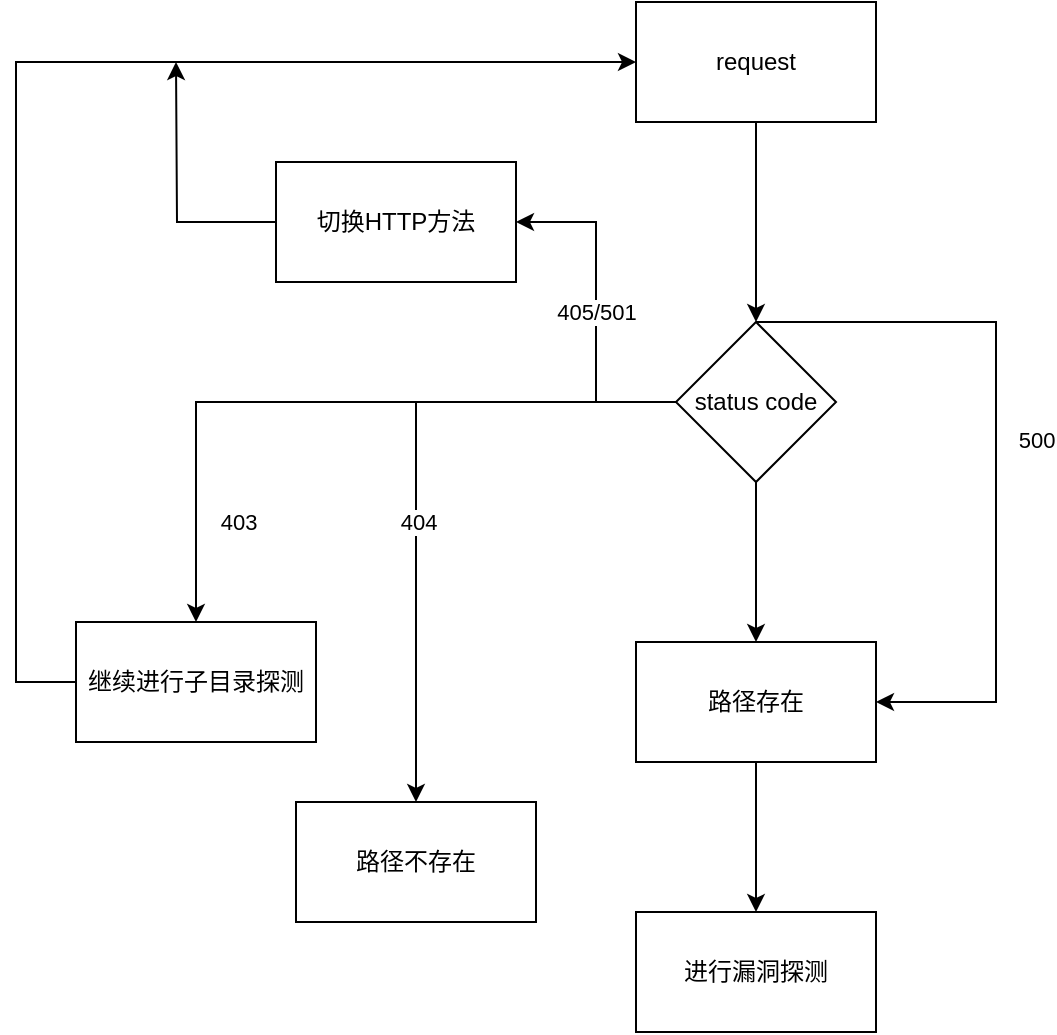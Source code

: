 <mxfile version="21.2.1" type="github">
  <diagram name="第 1 页" id="dhtbSQrQPLIDP8PD7pK_">
    <mxGraphModel dx="1194" dy="765" grid="1" gridSize="10" guides="1" tooltips="1" connect="1" arrows="1" fold="1" page="1" pageScale="1" pageWidth="827" pageHeight="1169" math="0" shadow="0">
      <root>
        <mxCell id="0" />
        <mxCell id="1" parent="0" />
        <mxCell id="AUCj9lgXTm8hQotpIEhG-11" value="" style="edgeStyle=orthogonalEdgeStyle;rounded=0;orthogonalLoop=1;jettySize=auto;html=1;" parent="1" source="AUCj9lgXTm8hQotpIEhG-2" target="AUCj9lgXTm8hQotpIEhG-10" edge="1">
          <mxGeometry relative="1" as="geometry" />
        </mxCell>
        <mxCell id="AUCj9lgXTm8hQotpIEhG-2" value="request" style="rounded=0;whiteSpace=wrap;html=1;" parent="1" vertex="1">
          <mxGeometry x="370" y="100" width="120" height="60" as="geometry" />
        </mxCell>
        <mxCell id="AUCj9lgXTm8hQotpIEhG-13" value="" style="edgeStyle=orthogonalEdgeStyle;rounded=0;orthogonalLoop=1;jettySize=auto;html=1;" parent="1" source="AUCj9lgXTm8hQotpIEhG-10" target="AUCj9lgXTm8hQotpIEhG-12" edge="1">
          <mxGeometry relative="1" as="geometry" />
        </mxCell>
        <mxCell id="AUCj9lgXTm8hQotpIEhG-14" value="2xx、3xx" style="edgeLabel;html=1;align=center;verticalAlign=middle;resizable=0;points=[];" parent="AUCj9lgXTm8hQotpIEhG-13" vertex="1" connectable="0">
          <mxGeometry x="-0.127" relative="1" as="geometry">
            <mxPoint y="65" as="offset" />
          </mxGeometry>
        </mxCell>
        <mxCell id="AUCj9lgXTm8hQotpIEhG-16" value="" style="edgeStyle=orthogonalEdgeStyle;rounded=0;orthogonalLoop=1;jettySize=auto;html=1;" parent="1" source="AUCj9lgXTm8hQotpIEhG-10" target="AUCj9lgXTm8hQotpIEhG-15" edge="1">
          <mxGeometry relative="1" as="geometry" />
        </mxCell>
        <mxCell id="AUCj9lgXTm8hQotpIEhG-17" value="403" style="edgeLabel;html=1;align=center;verticalAlign=middle;resizable=0;points=[];" parent="AUCj9lgXTm8hQotpIEhG-16" vertex="1" connectable="0">
          <mxGeometry x="-0.118" y="-1" relative="1" as="geometry">
            <mxPoint x="-65" y="61" as="offset" />
          </mxGeometry>
        </mxCell>
        <mxCell id="AUCj9lgXTm8hQotpIEhG-19" value="" style="edgeStyle=orthogonalEdgeStyle;rounded=0;orthogonalLoop=1;jettySize=auto;html=1;" parent="1" source="AUCj9lgXTm8hQotpIEhG-10" target="AUCj9lgXTm8hQotpIEhG-18" edge="1">
          <mxGeometry relative="1" as="geometry">
            <Array as="points">
              <mxPoint x="260" y="300" />
            </Array>
          </mxGeometry>
        </mxCell>
        <mxCell id="AUCj9lgXTm8hQotpIEhG-20" value="404" style="edgeLabel;html=1;align=center;verticalAlign=middle;resizable=0;points=[];" parent="AUCj9lgXTm8hQotpIEhG-19" vertex="1" connectable="0">
          <mxGeometry x="-0.344" y="-3" relative="1" as="geometry">
            <mxPoint x="-21" y="63" as="offset" />
          </mxGeometry>
        </mxCell>
        <mxCell id="AUCj9lgXTm8hQotpIEhG-22" style="edgeStyle=orthogonalEdgeStyle;rounded=0;orthogonalLoop=1;jettySize=auto;html=1;entryX=1;entryY=0.5;entryDx=0;entryDy=0;" parent="1" source="AUCj9lgXTm8hQotpIEhG-10" target="AUCj9lgXTm8hQotpIEhG-12" edge="1">
          <mxGeometry relative="1" as="geometry">
            <mxPoint x="590" y="150" as="targetPoint" />
            <Array as="points">
              <mxPoint x="550" y="260" />
              <mxPoint x="550" y="450" />
            </Array>
          </mxGeometry>
        </mxCell>
        <mxCell id="AUCj9lgXTm8hQotpIEhG-23" value="500" style="edgeLabel;html=1;align=center;verticalAlign=middle;resizable=0;points=[];" parent="AUCj9lgXTm8hQotpIEhG-22" vertex="1" connectable="0">
          <mxGeometry x="0.551" y="-1" relative="1" as="geometry">
            <mxPoint x="21" y="-108" as="offset" />
          </mxGeometry>
        </mxCell>
        <mxCell id="AUCj9lgXTm8hQotpIEhG-33" value="405/501&lt;br&gt;" style="edgeStyle=orthogonalEdgeStyle;rounded=0;orthogonalLoop=1;jettySize=auto;html=1;entryX=1;entryY=0.5;entryDx=0;entryDy=0;" parent="1" source="AUCj9lgXTm8hQotpIEhG-10" target="AUCj9lgXTm8hQotpIEhG-28" edge="1">
          <mxGeometry relative="1" as="geometry" />
        </mxCell>
        <mxCell id="AUCj9lgXTm8hQotpIEhG-10" value="status code" style="rhombus;whiteSpace=wrap;html=1;rounded=0;" parent="1" vertex="1">
          <mxGeometry x="390" y="260" width="80" height="80" as="geometry" />
        </mxCell>
        <mxCell id="AUCj9lgXTm8hQotpIEhG-26" value="" style="edgeStyle=orthogonalEdgeStyle;rounded=0;orthogonalLoop=1;jettySize=auto;html=1;" parent="1" source="AUCj9lgXTm8hQotpIEhG-12" target="AUCj9lgXTm8hQotpIEhG-25" edge="1">
          <mxGeometry relative="1" as="geometry" />
        </mxCell>
        <mxCell id="AUCj9lgXTm8hQotpIEhG-12" value="路径存在" style="rounded=0;whiteSpace=wrap;html=1;" parent="1" vertex="1">
          <mxGeometry x="370" y="420" width="120" height="60" as="geometry" />
        </mxCell>
        <mxCell id="AUCj9lgXTm8hQotpIEhG-21" style="edgeStyle=orthogonalEdgeStyle;rounded=0;orthogonalLoop=1;jettySize=auto;html=1;entryX=0;entryY=0.5;entryDx=0;entryDy=0;exitX=0;exitY=0.5;exitDx=0;exitDy=0;" parent="1" source="AUCj9lgXTm8hQotpIEhG-15" target="AUCj9lgXTm8hQotpIEhG-2" edge="1">
          <mxGeometry relative="1" as="geometry">
            <Array as="points">
              <mxPoint x="60" y="440" />
              <mxPoint x="60" y="130" />
            </Array>
          </mxGeometry>
        </mxCell>
        <mxCell id="AUCj9lgXTm8hQotpIEhG-15" value="继续进行子目录探测" style="rounded=0;whiteSpace=wrap;html=1;" parent="1" vertex="1">
          <mxGeometry x="90" y="410" width="120" height="60" as="geometry" />
        </mxCell>
        <mxCell id="AUCj9lgXTm8hQotpIEhG-18" value="路径不存在" style="whiteSpace=wrap;html=1;rounded=0;" parent="1" vertex="1">
          <mxGeometry x="200" y="500" width="120" height="60" as="geometry" />
        </mxCell>
        <mxCell id="AUCj9lgXTm8hQotpIEhG-25" value="进行漏洞探测" style="whiteSpace=wrap;html=1;rounded=0;" parent="1" vertex="1">
          <mxGeometry x="370" y="555" width="120" height="60" as="geometry" />
        </mxCell>
        <mxCell id="AUCj9lgXTm8hQotpIEhG-34" style="edgeStyle=orthogonalEdgeStyle;rounded=0;orthogonalLoop=1;jettySize=auto;html=1;" parent="1" source="AUCj9lgXTm8hQotpIEhG-28" edge="1">
          <mxGeometry relative="1" as="geometry">
            <mxPoint x="140" y="130" as="targetPoint" />
          </mxGeometry>
        </mxCell>
        <mxCell id="AUCj9lgXTm8hQotpIEhG-28" value="切换HTTP方法" style="whiteSpace=wrap;html=1;rounded=0;" parent="1" vertex="1">
          <mxGeometry x="190" y="180" width="120" height="60" as="geometry" />
        </mxCell>
      </root>
    </mxGraphModel>
  </diagram>
</mxfile>

